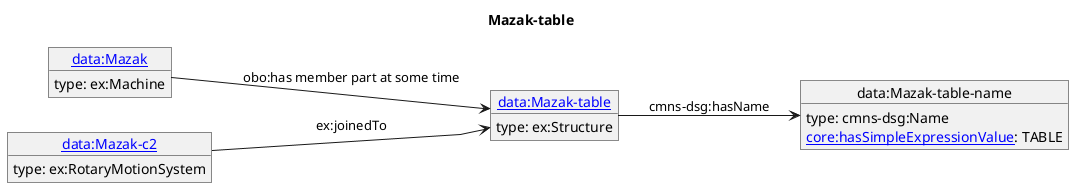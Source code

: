 @startuml
skinparam linetype polyline
left to right direction
title Mazak-table
object "[[./Mazak-table.html data:Mazak-table]]" as o1 {
 type: ex:Structure 
}
object "data:Mazak-table-name" as o2 {
 type: cmns-dsg:Name 
}
object "[[./Mazak.html data:Mazak]]" as o3 {
 type: ex:Machine 
}
object "[[./Mazak-c2.html data:Mazak-c2]]" as o4 {
 type: ex:RotaryMotionSystem 
}
o1 --> o2 : cmns-dsg:hasName
o2 : [[https://spec.industrialontologies.org/ontology/core/Core/hasSimpleExpressionValue core:hasSimpleExpressionValue]]: TABLE
o3 --> o1 : obo:has member part at some time
o4 --> o1 : ex:joinedTo
@enduml
